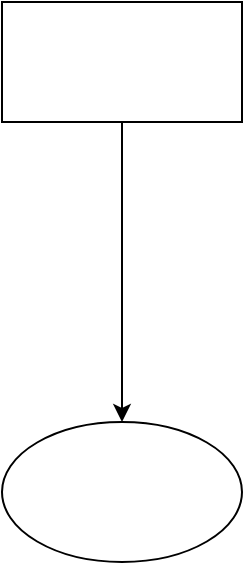 <mxfile version="14.9.4" type="github"><diagram id="0bg36M0PTge2S_2xee1F" name="Page-1"><mxGraphModel dx="685" dy="626" grid="1" gridSize="10" guides="1" tooltips="1" connect="1" arrows="1" fold="1" page="1" pageScale="1" pageWidth="827" pageHeight="1169" math="0" shadow="0"><root><mxCell id="0"/><mxCell id="1" parent="0"/><mxCell id="9TosRTK866poGJb0qakB-1" value="" style="rounded=0;whiteSpace=wrap;html=1;" vertex="1" parent="1"><mxGeometry x="240" y="80" width="120" height="60" as="geometry"/></mxCell><mxCell id="9TosRTK866poGJb0qakB-3" value="" style="ellipse;whiteSpace=wrap;html=1;" vertex="1" parent="1"><mxGeometry x="240" y="290" width="120" height="70" as="geometry"/></mxCell><mxCell id="9TosRTK866poGJb0qakB-5" value="" style="endArrow=classic;html=1;" edge="1" parent="1" source="9TosRTK866poGJb0qakB-1" target="9TosRTK866poGJb0qakB-3"><mxGeometry width="50" height="50" relative="1" as="geometry"><mxPoint x="470" y="200" as="sourcePoint"/><mxPoint x="520" y="150" as="targetPoint"/></mxGeometry></mxCell></root></mxGraphModel></diagram></mxfile>